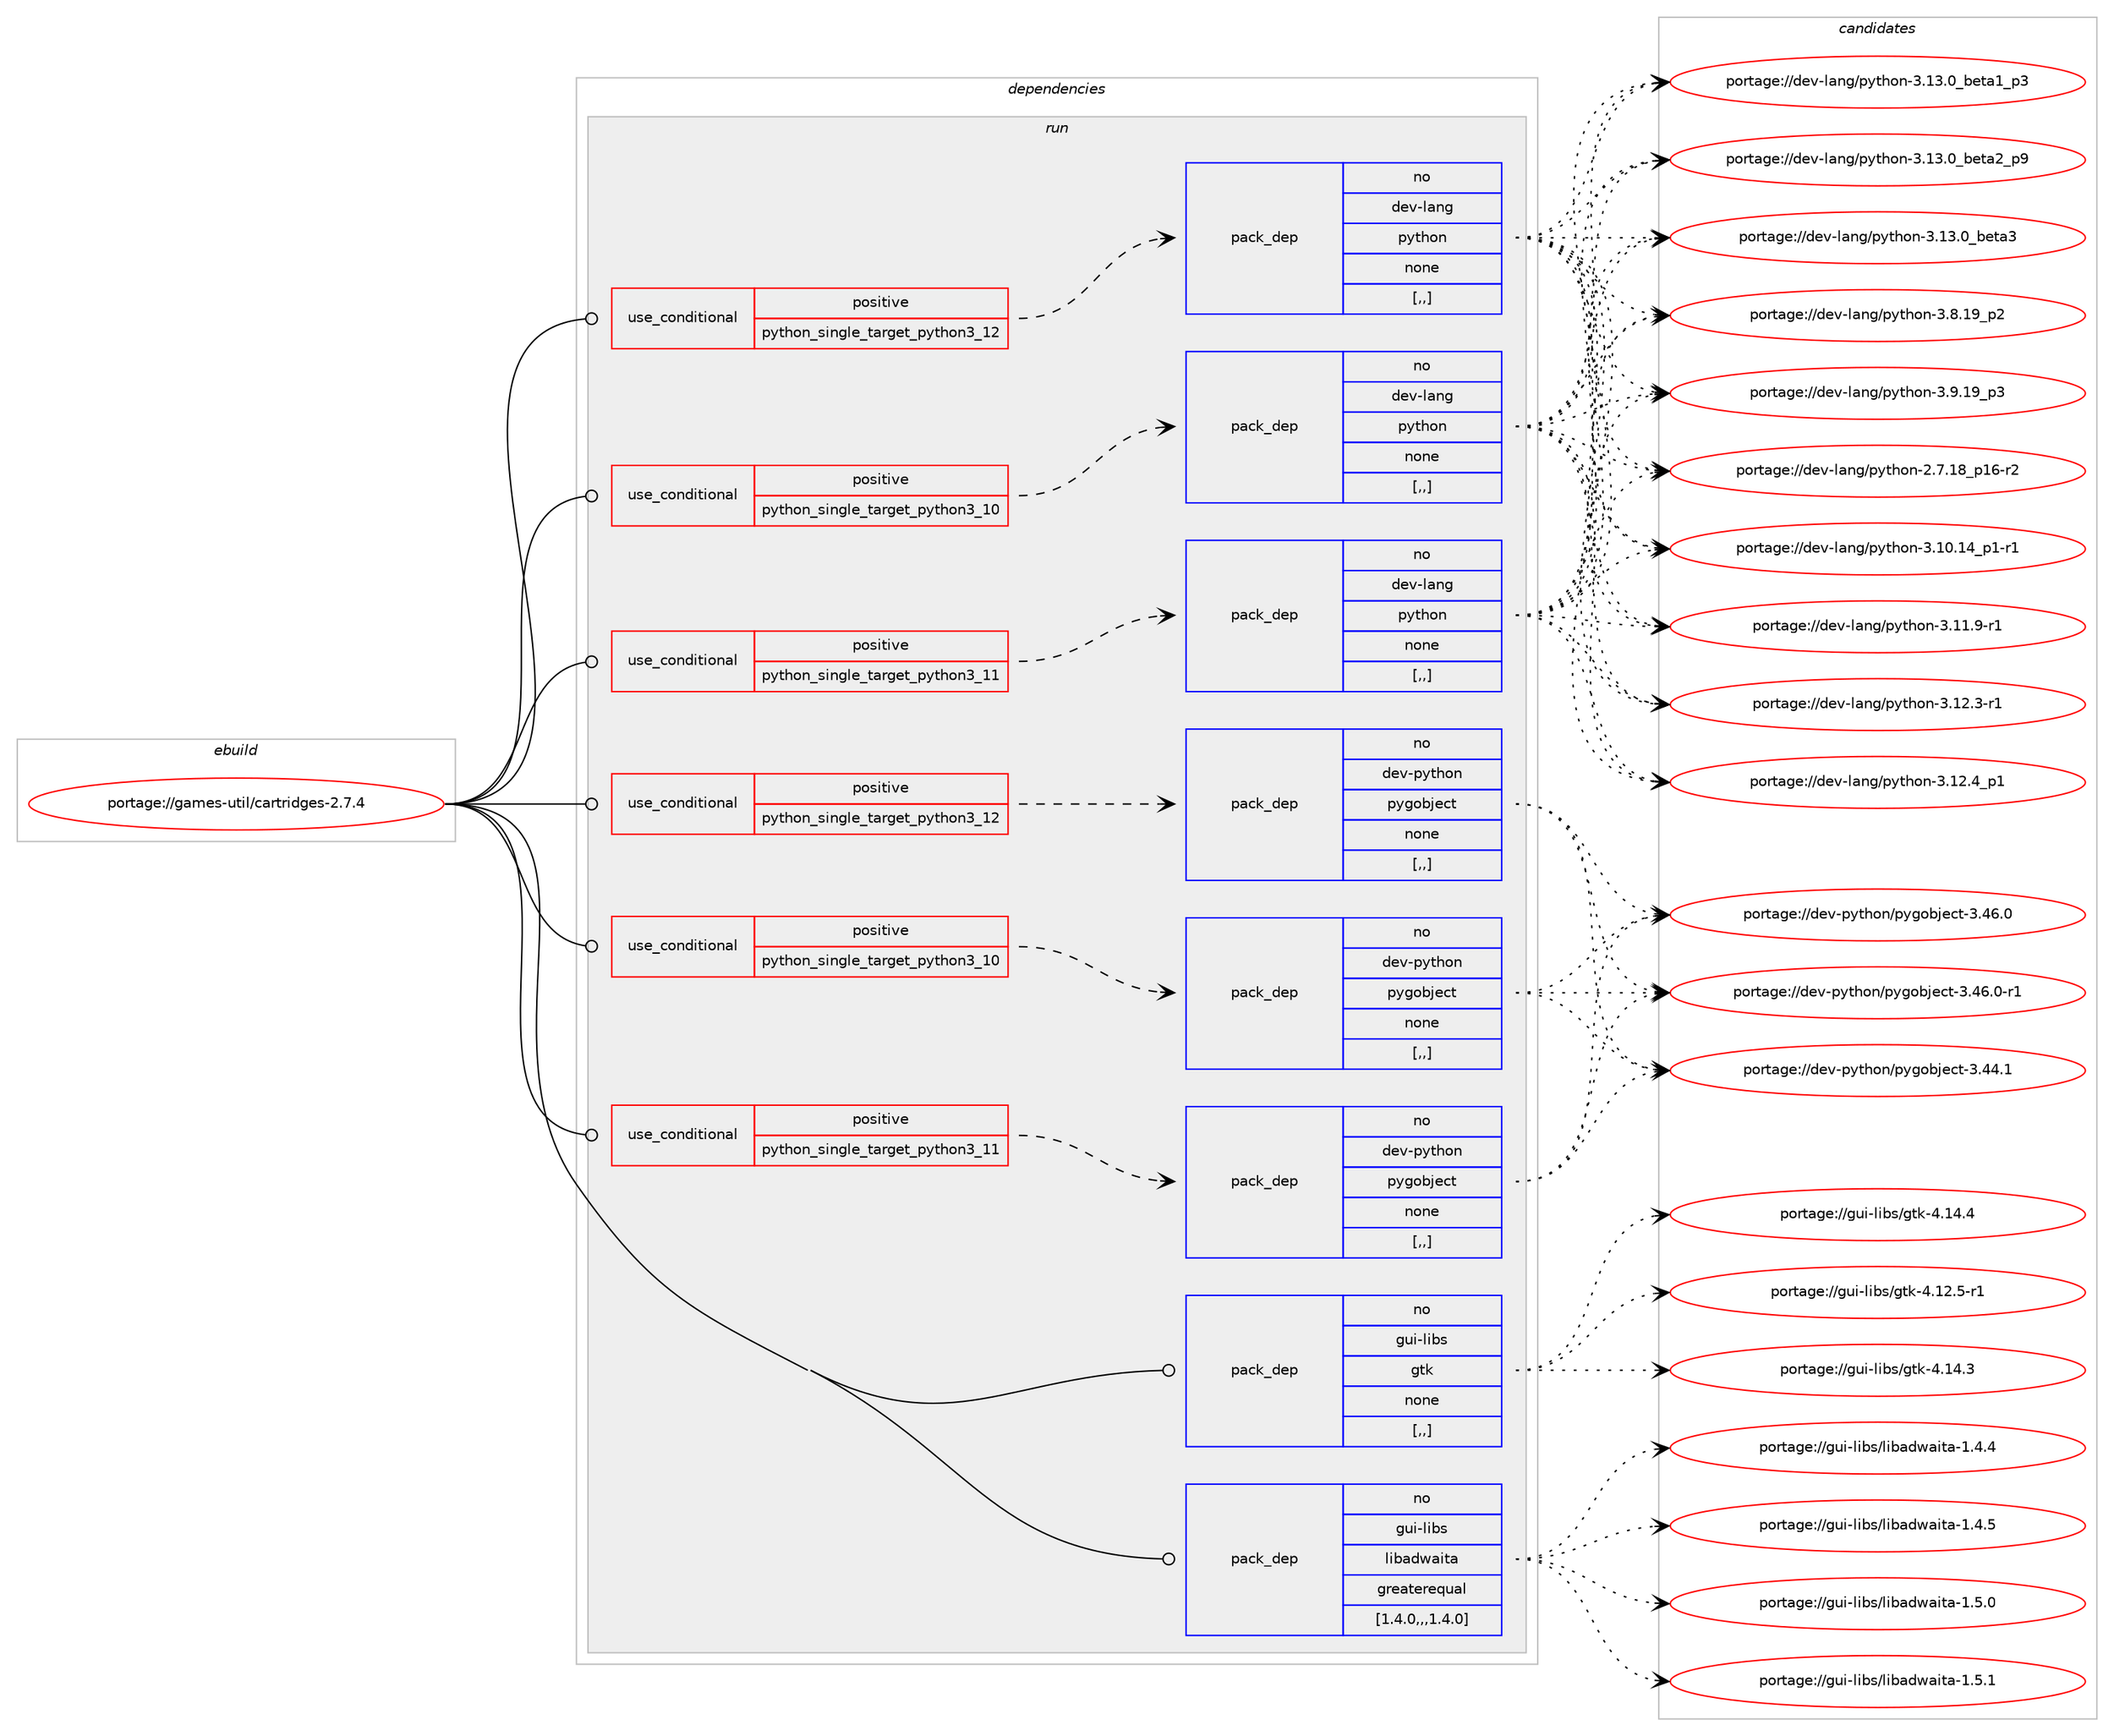 digraph prolog {

# *************
# Graph options
# *************

newrank=true;
concentrate=true;
compound=true;
graph [rankdir=LR,fontname=Helvetica,fontsize=10,ranksep=1.5];#, ranksep=2.5, nodesep=0.2];
edge  [arrowhead=vee];
node  [fontname=Helvetica,fontsize=10];

# **********
# The ebuild
# **********

subgraph cluster_leftcol {
color=gray;
rank=same;
label=<<i>ebuild</i>>;
id [label="portage://games-util/cartridges-2.7.4", color=red, width=4, href="../games-util/cartridges-2.7.4.svg"];
}

# ****************
# The dependencies
# ****************

subgraph cluster_midcol {
color=gray;
label=<<i>dependencies</i>>;
subgraph cluster_compile {
fillcolor="#eeeeee";
style=filled;
label=<<i>compile</i>>;
}
subgraph cluster_compileandrun {
fillcolor="#eeeeee";
style=filled;
label=<<i>compile and run</i>>;
}
subgraph cluster_run {
fillcolor="#eeeeee";
style=filled;
label=<<i>run</i>>;
subgraph cond63489 {
dependency230892 [label=<<TABLE BORDER="0" CELLBORDER="1" CELLSPACING="0" CELLPADDING="4"><TR><TD ROWSPAN="3" CELLPADDING="10">use_conditional</TD></TR><TR><TD>positive</TD></TR><TR><TD>python_single_target_python3_10</TD></TR></TABLE>>, shape=none, color=red];
subgraph pack165897 {
dependency230893 [label=<<TABLE BORDER="0" CELLBORDER="1" CELLSPACING="0" CELLPADDING="4" WIDTH="220"><TR><TD ROWSPAN="6" CELLPADDING="30">pack_dep</TD></TR><TR><TD WIDTH="110">no</TD></TR><TR><TD>dev-lang</TD></TR><TR><TD>python</TD></TR><TR><TD>none</TD></TR><TR><TD>[,,]</TD></TR></TABLE>>, shape=none, color=blue];
}
dependency230892:e -> dependency230893:w [weight=20,style="dashed",arrowhead="vee"];
}
id:e -> dependency230892:w [weight=20,style="solid",arrowhead="odot"];
subgraph cond63490 {
dependency230894 [label=<<TABLE BORDER="0" CELLBORDER="1" CELLSPACING="0" CELLPADDING="4"><TR><TD ROWSPAN="3" CELLPADDING="10">use_conditional</TD></TR><TR><TD>positive</TD></TR><TR><TD>python_single_target_python3_10</TD></TR></TABLE>>, shape=none, color=red];
subgraph pack165898 {
dependency230895 [label=<<TABLE BORDER="0" CELLBORDER="1" CELLSPACING="0" CELLPADDING="4" WIDTH="220"><TR><TD ROWSPAN="6" CELLPADDING="30">pack_dep</TD></TR><TR><TD WIDTH="110">no</TD></TR><TR><TD>dev-python</TD></TR><TR><TD>pygobject</TD></TR><TR><TD>none</TD></TR><TR><TD>[,,]</TD></TR></TABLE>>, shape=none, color=blue];
}
dependency230894:e -> dependency230895:w [weight=20,style="dashed",arrowhead="vee"];
}
id:e -> dependency230894:w [weight=20,style="solid",arrowhead="odot"];
subgraph cond63491 {
dependency230896 [label=<<TABLE BORDER="0" CELLBORDER="1" CELLSPACING="0" CELLPADDING="4"><TR><TD ROWSPAN="3" CELLPADDING="10">use_conditional</TD></TR><TR><TD>positive</TD></TR><TR><TD>python_single_target_python3_11</TD></TR></TABLE>>, shape=none, color=red];
subgraph pack165899 {
dependency230897 [label=<<TABLE BORDER="0" CELLBORDER="1" CELLSPACING="0" CELLPADDING="4" WIDTH="220"><TR><TD ROWSPAN="6" CELLPADDING="30">pack_dep</TD></TR><TR><TD WIDTH="110">no</TD></TR><TR><TD>dev-lang</TD></TR><TR><TD>python</TD></TR><TR><TD>none</TD></TR><TR><TD>[,,]</TD></TR></TABLE>>, shape=none, color=blue];
}
dependency230896:e -> dependency230897:w [weight=20,style="dashed",arrowhead="vee"];
}
id:e -> dependency230896:w [weight=20,style="solid",arrowhead="odot"];
subgraph cond63492 {
dependency230898 [label=<<TABLE BORDER="0" CELLBORDER="1" CELLSPACING="0" CELLPADDING="4"><TR><TD ROWSPAN="3" CELLPADDING="10">use_conditional</TD></TR><TR><TD>positive</TD></TR><TR><TD>python_single_target_python3_11</TD></TR></TABLE>>, shape=none, color=red];
subgraph pack165900 {
dependency230899 [label=<<TABLE BORDER="0" CELLBORDER="1" CELLSPACING="0" CELLPADDING="4" WIDTH="220"><TR><TD ROWSPAN="6" CELLPADDING="30">pack_dep</TD></TR><TR><TD WIDTH="110">no</TD></TR><TR><TD>dev-python</TD></TR><TR><TD>pygobject</TD></TR><TR><TD>none</TD></TR><TR><TD>[,,]</TD></TR></TABLE>>, shape=none, color=blue];
}
dependency230898:e -> dependency230899:w [weight=20,style="dashed",arrowhead="vee"];
}
id:e -> dependency230898:w [weight=20,style="solid",arrowhead="odot"];
subgraph cond63493 {
dependency230900 [label=<<TABLE BORDER="0" CELLBORDER="1" CELLSPACING="0" CELLPADDING="4"><TR><TD ROWSPAN="3" CELLPADDING="10">use_conditional</TD></TR><TR><TD>positive</TD></TR><TR><TD>python_single_target_python3_12</TD></TR></TABLE>>, shape=none, color=red];
subgraph pack165901 {
dependency230901 [label=<<TABLE BORDER="0" CELLBORDER="1" CELLSPACING="0" CELLPADDING="4" WIDTH="220"><TR><TD ROWSPAN="6" CELLPADDING="30">pack_dep</TD></TR><TR><TD WIDTH="110">no</TD></TR><TR><TD>dev-lang</TD></TR><TR><TD>python</TD></TR><TR><TD>none</TD></TR><TR><TD>[,,]</TD></TR></TABLE>>, shape=none, color=blue];
}
dependency230900:e -> dependency230901:w [weight=20,style="dashed",arrowhead="vee"];
}
id:e -> dependency230900:w [weight=20,style="solid",arrowhead="odot"];
subgraph cond63494 {
dependency230902 [label=<<TABLE BORDER="0" CELLBORDER="1" CELLSPACING="0" CELLPADDING="4"><TR><TD ROWSPAN="3" CELLPADDING="10">use_conditional</TD></TR><TR><TD>positive</TD></TR><TR><TD>python_single_target_python3_12</TD></TR></TABLE>>, shape=none, color=red];
subgraph pack165902 {
dependency230903 [label=<<TABLE BORDER="0" CELLBORDER="1" CELLSPACING="0" CELLPADDING="4" WIDTH="220"><TR><TD ROWSPAN="6" CELLPADDING="30">pack_dep</TD></TR><TR><TD WIDTH="110">no</TD></TR><TR><TD>dev-python</TD></TR><TR><TD>pygobject</TD></TR><TR><TD>none</TD></TR><TR><TD>[,,]</TD></TR></TABLE>>, shape=none, color=blue];
}
dependency230902:e -> dependency230903:w [weight=20,style="dashed",arrowhead="vee"];
}
id:e -> dependency230902:w [weight=20,style="solid",arrowhead="odot"];
subgraph pack165903 {
dependency230904 [label=<<TABLE BORDER="0" CELLBORDER="1" CELLSPACING="0" CELLPADDING="4" WIDTH="220"><TR><TD ROWSPAN="6" CELLPADDING="30">pack_dep</TD></TR><TR><TD WIDTH="110">no</TD></TR><TR><TD>gui-libs</TD></TR><TR><TD>gtk</TD></TR><TR><TD>none</TD></TR><TR><TD>[,,]</TD></TR></TABLE>>, shape=none, color=blue];
}
id:e -> dependency230904:w [weight=20,style="solid",arrowhead="odot"];
subgraph pack165904 {
dependency230905 [label=<<TABLE BORDER="0" CELLBORDER="1" CELLSPACING="0" CELLPADDING="4" WIDTH="220"><TR><TD ROWSPAN="6" CELLPADDING="30">pack_dep</TD></TR><TR><TD WIDTH="110">no</TD></TR><TR><TD>gui-libs</TD></TR><TR><TD>libadwaita</TD></TR><TR><TD>greaterequal</TD></TR><TR><TD>[1.4.0,,,1.4.0]</TD></TR></TABLE>>, shape=none, color=blue];
}
id:e -> dependency230905:w [weight=20,style="solid",arrowhead="odot"];
}
}

# **************
# The candidates
# **************

subgraph cluster_choices {
rank=same;
color=gray;
label=<<i>candidates</i>>;

subgraph choice165897 {
color=black;
nodesep=1;
choice100101118451089711010347112121116104111110455046554649569511249544511450 [label="portage://dev-lang/python-2.7.18_p16-r2", color=red, width=4,href="../dev-lang/python-2.7.18_p16-r2.svg"];
choice100101118451089711010347112121116104111110455146494846495295112494511449 [label="portage://dev-lang/python-3.10.14_p1-r1", color=red, width=4,href="../dev-lang/python-3.10.14_p1-r1.svg"];
choice100101118451089711010347112121116104111110455146494946574511449 [label="portage://dev-lang/python-3.11.9-r1", color=red, width=4,href="../dev-lang/python-3.11.9-r1.svg"];
choice100101118451089711010347112121116104111110455146495046514511449 [label="portage://dev-lang/python-3.12.3-r1", color=red, width=4,href="../dev-lang/python-3.12.3-r1.svg"];
choice100101118451089711010347112121116104111110455146495046529511249 [label="portage://dev-lang/python-3.12.4_p1", color=red, width=4,href="../dev-lang/python-3.12.4_p1.svg"];
choice10010111845108971101034711212111610411111045514649514648959810111697499511251 [label="portage://dev-lang/python-3.13.0_beta1_p3", color=red, width=4,href="../dev-lang/python-3.13.0_beta1_p3.svg"];
choice10010111845108971101034711212111610411111045514649514648959810111697509511257 [label="portage://dev-lang/python-3.13.0_beta2_p9", color=red, width=4,href="../dev-lang/python-3.13.0_beta2_p9.svg"];
choice1001011184510897110103471121211161041111104551464951464895981011169751 [label="portage://dev-lang/python-3.13.0_beta3", color=red, width=4,href="../dev-lang/python-3.13.0_beta3.svg"];
choice100101118451089711010347112121116104111110455146564649579511250 [label="portage://dev-lang/python-3.8.19_p2", color=red, width=4,href="../dev-lang/python-3.8.19_p2.svg"];
choice100101118451089711010347112121116104111110455146574649579511251 [label="portage://dev-lang/python-3.9.19_p3", color=red, width=4,href="../dev-lang/python-3.9.19_p3.svg"];
dependency230893:e -> choice100101118451089711010347112121116104111110455046554649569511249544511450:w [style=dotted,weight="100"];
dependency230893:e -> choice100101118451089711010347112121116104111110455146494846495295112494511449:w [style=dotted,weight="100"];
dependency230893:e -> choice100101118451089711010347112121116104111110455146494946574511449:w [style=dotted,weight="100"];
dependency230893:e -> choice100101118451089711010347112121116104111110455146495046514511449:w [style=dotted,weight="100"];
dependency230893:e -> choice100101118451089711010347112121116104111110455146495046529511249:w [style=dotted,weight="100"];
dependency230893:e -> choice10010111845108971101034711212111610411111045514649514648959810111697499511251:w [style=dotted,weight="100"];
dependency230893:e -> choice10010111845108971101034711212111610411111045514649514648959810111697509511257:w [style=dotted,weight="100"];
dependency230893:e -> choice1001011184510897110103471121211161041111104551464951464895981011169751:w [style=dotted,weight="100"];
dependency230893:e -> choice100101118451089711010347112121116104111110455146564649579511250:w [style=dotted,weight="100"];
dependency230893:e -> choice100101118451089711010347112121116104111110455146574649579511251:w [style=dotted,weight="100"];
}
subgraph choice165898 {
color=black;
nodesep=1;
choice1001011184511212111610411111047112121103111981061019911645514652524649 [label="portage://dev-python/pygobject-3.44.1", color=red, width=4,href="../dev-python/pygobject-3.44.1.svg"];
choice1001011184511212111610411111047112121103111981061019911645514652544648 [label="portage://dev-python/pygobject-3.46.0", color=red, width=4,href="../dev-python/pygobject-3.46.0.svg"];
choice10010111845112121116104111110471121211031119810610199116455146525446484511449 [label="portage://dev-python/pygobject-3.46.0-r1", color=red, width=4,href="../dev-python/pygobject-3.46.0-r1.svg"];
dependency230895:e -> choice1001011184511212111610411111047112121103111981061019911645514652524649:w [style=dotted,weight="100"];
dependency230895:e -> choice1001011184511212111610411111047112121103111981061019911645514652544648:w [style=dotted,weight="100"];
dependency230895:e -> choice10010111845112121116104111110471121211031119810610199116455146525446484511449:w [style=dotted,weight="100"];
}
subgraph choice165899 {
color=black;
nodesep=1;
choice100101118451089711010347112121116104111110455046554649569511249544511450 [label="portage://dev-lang/python-2.7.18_p16-r2", color=red, width=4,href="../dev-lang/python-2.7.18_p16-r2.svg"];
choice100101118451089711010347112121116104111110455146494846495295112494511449 [label="portage://dev-lang/python-3.10.14_p1-r1", color=red, width=4,href="../dev-lang/python-3.10.14_p1-r1.svg"];
choice100101118451089711010347112121116104111110455146494946574511449 [label="portage://dev-lang/python-3.11.9-r1", color=red, width=4,href="../dev-lang/python-3.11.9-r1.svg"];
choice100101118451089711010347112121116104111110455146495046514511449 [label="portage://dev-lang/python-3.12.3-r1", color=red, width=4,href="../dev-lang/python-3.12.3-r1.svg"];
choice100101118451089711010347112121116104111110455146495046529511249 [label="portage://dev-lang/python-3.12.4_p1", color=red, width=4,href="../dev-lang/python-3.12.4_p1.svg"];
choice10010111845108971101034711212111610411111045514649514648959810111697499511251 [label="portage://dev-lang/python-3.13.0_beta1_p3", color=red, width=4,href="../dev-lang/python-3.13.0_beta1_p3.svg"];
choice10010111845108971101034711212111610411111045514649514648959810111697509511257 [label="portage://dev-lang/python-3.13.0_beta2_p9", color=red, width=4,href="../dev-lang/python-3.13.0_beta2_p9.svg"];
choice1001011184510897110103471121211161041111104551464951464895981011169751 [label="portage://dev-lang/python-3.13.0_beta3", color=red, width=4,href="../dev-lang/python-3.13.0_beta3.svg"];
choice100101118451089711010347112121116104111110455146564649579511250 [label="portage://dev-lang/python-3.8.19_p2", color=red, width=4,href="../dev-lang/python-3.8.19_p2.svg"];
choice100101118451089711010347112121116104111110455146574649579511251 [label="portage://dev-lang/python-3.9.19_p3", color=red, width=4,href="../dev-lang/python-3.9.19_p3.svg"];
dependency230897:e -> choice100101118451089711010347112121116104111110455046554649569511249544511450:w [style=dotted,weight="100"];
dependency230897:e -> choice100101118451089711010347112121116104111110455146494846495295112494511449:w [style=dotted,weight="100"];
dependency230897:e -> choice100101118451089711010347112121116104111110455146494946574511449:w [style=dotted,weight="100"];
dependency230897:e -> choice100101118451089711010347112121116104111110455146495046514511449:w [style=dotted,weight="100"];
dependency230897:e -> choice100101118451089711010347112121116104111110455146495046529511249:w [style=dotted,weight="100"];
dependency230897:e -> choice10010111845108971101034711212111610411111045514649514648959810111697499511251:w [style=dotted,weight="100"];
dependency230897:e -> choice10010111845108971101034711212111610411111045514649514648959810111697509511257:w [style=dotted,weight="100"];
dependency230897:e -> choice1001011184510897110103471121211161041111104551464951464895981011169751:w [style=dotted,weight="100"];
dependency230897:e -> choice100101118451089711010347112121116104111110455146564649579511250:w [style=dotted,weight="100"];
dependency230897:e -> choice100101118451089711010347112121116104111110455146574649579511251:w [style=dotted,weight="100"];
}
subgraph choice165900 {
color=black;
nodesep=1;
choice1001011184511212111610411111047112121103111981061019911645514652524649 [label="portage://dev-python/pygobject-3.44.1", color=red, width=4,href="../dev-python/pygobject-3.44.1.svg"];
choice1001011184511212111610411111047112121103111981061019911645514652544648 [label="portage://dev-python/pygobject-3.46.0", color=red, width=4,href="../dev-python/pygobject-3.46.0.svg"];
choice10010111845112121116104111110471121211031119810610199116455146525446484511449 [label="portage://dev-python/pygobject-3.46.0-r1", color=red, width=4,href="../dev-python/pygobject-3.46.0-r1.svg"];
dependency230899:e -> choice1001011184511212111610411111047112121103111981061019911645514652524649:w [style=dotted,weight="100"];
dependency230899:e -> choice1001011184511212111610411111047112121103111981061019911645514652544648:w [style=dotted,weight="100"];
dependency230899:e -> choice10010111845112121116104111110471121211031119810610199116455146525446484511449:w [style=dotted,weight="100"];
}
subgraph choice165901 {
color=black;
nodesep=1;
choice100101118451089711010347112121116104111110455046554649569511249544511450 [label="portage://dev-lang/python-2.7.18_p16-r2", color=red, width=4,href="../dev-lang/python-2.7.18_p16-r2.svg"];
choice100101118451089711010347112121116104111110455146494846495295112494511449 [label="portage://dev-lang/python-3.10.14_p1-r1", color=red, width=4,href="../dev-lang/python-3.10.14_p1-r1.svg"];
choice100101118451089711010347112121116104111110455146494946574511449 [label="portage://dev-lang/python-3.11.9-r1", color=red, width=4,href="../dev-lang/python-3.11.9-r1.svg"];
choice100101118451089711010347112121116104111110455146495046514511449 [label="portage://dev-lang/python-3.12.3-r1", color=red, width=4,href="../dev-lang/python-3.12.3-r1.svg"];
choice100101118451089711010347112121116104111110455146495046529511249 [label="portage://dev-lang/python-3.12.4_p1", color=red, width=4,href="../dev-lang/python-3.12.4_p1.svg"];
choice10010111845108971101034711212111610411111045514649514648959810111697499511251 [label="portage://dev-lang/python-3.13.0_beta1_p3", color=red, width=4,href="../dev-lang/python-3.13.0_beta1_p3.svg"];
choice10010111845108971101034711212111610411111045514649514648959810111697509511257 [label="portage://dev-lang/python-3.13.0_beta2_p9", color=red, width=4,href="../dev-lang/python-3.13.0_beta2_p9.svg"];
choice1001011184510897110103471121211161041111104551464951464895981011169751 [label="portage://dev-lang/python-3.13.0_beta3", color=red, width=4,href="../dev-lang/python-3.13.0_beta3.svg"];
choice100101118451089711010347112121116104111110455146564649579511250 [label="portage://dev-lang/python-3.8.19_p2", color=red, width=4,href="../dev-lang/python-3.8.19_p2.svg"];
choice100101118451089711010347112121116104111110455146574649579511251 [label="portage://dev-lang/python-3.9.19_p3", color=red, width=4,href="../dev-lang/python-3.9.19_p3.svg"];
dependency230901:e -> choice100101118451089711010347112121116104111110455046554649569511249544511450:w [style=dotted,weight="100"];
dependency230901:e -> choice100101118451089711010347112121116104111110455146494846495295112494511449:w [style=dotted,weight="100"];
dependency230901:e -> choice100101118451089711010347112121116104111110455146494946574511449:w [style=dotted,weight="100"];
dependency230901:e -> choice100101118451089711010347112121116104111110455146495046514511449:w [style=dotted,weight="100"];
dependency230901:e -> choice100101118451089711010347112121116104111110455146495046529511249:w [style=dotted,weight="100"];
dependency230901:e -> choice10010111845108971101034711212111610411111045514649514648959810111697499511251:w [style=dotted,weight="100"];
dependency230901:e -> choice10010111845108971101034711212111610411111045514649514648959810111697509511257:w [style=dotted,weight="100"];
dependency230901:e -> choice1001011184510897110103471121211161041111104551464951464895981011169751:w [style=dotted,weight="100"];
dependency230901:e -> choice100101118451089711010347112121116104111110455146564649579511250:w [style=dotted,weight="100"];
dependency230901:e -> choice100101118451089711010347112121116104111110455146574649579511251:w [style=dotted,weight="100"];
}
subgraph choice165902 {
color=black;
nodesep=1;
choice1001011184511212111610411111047112121103111981061019911645514652524649 [label="portage://dev-python/pygobject-3.44.1", color=red, width=4,href="../dev-python/pygobject-3.44.1.svg"];
choice1001011184511212111610411111047112121103111981061019911645514652544648 [label="portage://dev-python/pygobject-3.46.0", color=red, width=4,href="../dev-python/pygobject-3.46.0.svg"];
choice10010111845112121116104111110471121211031119810610199116455146525446484511449 [label="portage://dev-python/pygobject-3.46.0-r1", color=red, width=4,href="../dev-python/pygobject-3.46.0-r1.svg"];
dependency230903:e -> choice1001011184511212111610411111047112121103111981061019911645514652524649:w [style=dotted,weight="100"];
dependency230903:e -> choice1001011184511212111610411111047112121103111981061019911645514652544648:w [style=dotted,weight="100"];
dependency230903:e -> choice10010111845112121116104111110471121211031119810610199116455146525446484511449:w [style=dotted,weight="100"];
}
subgraph choice165903 {
color=black;
nodesep=1;
choice103117105451081059811547103116107455246495046534511449 [label="portage://gui-libs/gtk-4.12.5-r1", color=red, width=4,href="../gui-libs/gtk-4.12.5-r1.svg"];
choice10311710545108105981154710311610745524649524651 [label="portage://gui-libs/gtk-4.14.3", color=red, width=4,href="../gui-libs/gtk-4.14.3.svg"];
choice10311710545108105981154710311610745524649524652 [label="portage://gui-libs/gtk-4.14.4", color=red, width=4,href="../gui-libs/gtk-4.14.4.svg"];
dependency230904:e -> choice103117105451081059811547103116107455246495046534511449:w [style=dotted,weight="100"];
dependency230904:e -> choice10311710545108105981154710311610745524649524651:w [style=dotted,weight="100"];
dependency230904:e -> choice10311710545108105981154710311610745524649524652:w [style=dotted,weight="100"];
}
subgraph choice165904 {
color=black;
nodesep=1;
choice10311710545108105981154710810598971001199710511697454946524652 [label="portage://gui-libs/libadwaita-1.4.4", color=red, width=4,href="../gui-libs/libadwaita-1.4.4.svg"];
choice10311710545108105981154710810598971001199710511697454946524653 [label="portage://gui-libs/libadwaita-1.4.5", color=red, width=4,href="../gui-libs/libadwaita-1.4.5.svg"];
choice10311710545108105981154710810598971001199710511697454946534648 [label="portage://gui-libs/libadwaita-1.5.0", color=red, width=4,href="../gui-libs/libadwaita-1.5.0.svg"];
choice10311710545108105981154710810598971001199710511697454946534649 [label="portage://gui-libs/libadwaita-1.5.1", color=red, width=4,href="../gui-libs/libadwaita-1.5.1.svg"];
dependency230905:e -> choice10311710545108105981154710810598971001199710511697454946524652:w [style=dotted,weight="100"];
dependency230905:e -> choice10311710545108105981154710810598971001199710511697454946524653:w [style=dotted,weight="100"];
dependency230905:e -> choice10311710545108105981154710810598971001199710511697454946534648:w [style=dotted,weight="100"];
dependency230905:e -> choice10311710545108105981154710810598971001199710511697454946534649:w [style=dotted,weight="100"];
}
}

}
